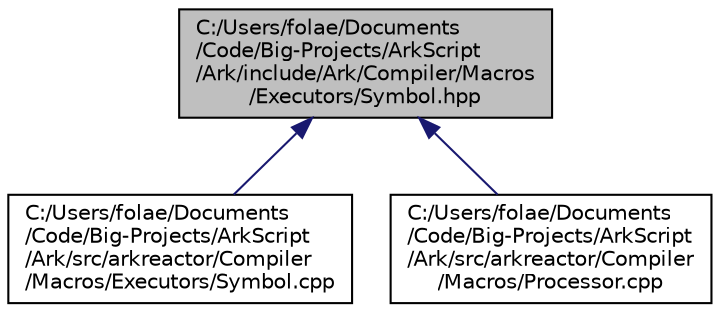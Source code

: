 digraph "C:/Users/folae/Documents/Code/Big-Projects/ArkScript/Ark/include/Ark/Compiler/Macros/Executors/Symbol.hpp"
{
 // INTERACTIVE_SVG=YES
 // LATEX_PDF_SIZE
  edge [fontname="Helvetica",fontsize="10",labelfontname="Helvetica",labelfontsize="10"];
  node [fontname="Helvetica",fontsize="10",shape=record];
  Node1 [label="C:/Users/folae/Documents\l/Code/Big-Projects/ArkScript\l/Ark/include/Ark/Compiler/Macros\l/Executors/Symbol.hpp",height=0.2,width=0.4,color="black", fillcolor="grey75", style="filled", fontcolor="black",tooltip="Executor for Symbol Macros."];
  Node1 -> Node2 [dir="back",color="midnightblue",fontsize="10",style="solid",fontname="Helvetica"];
  Node2 [label="C:/Users/folae/Documents\l/Code/Big-Projects/ArkScript\l/Ark/src/arkreactor/Compiler\l/Macros/Executors/Symbol.cpp",height=0.2,width=0.4,color="black", fillcolor="white", style="filled",URL="$d8/d0b/Symbol_8cpp.html",tooltip=" "];
  Node1 -> Node3 [dir="back",color="midnightblue",fontsize="10",style="solid",fontname="Helvetica"];
  Node3 [label="C:/Users/folae/Documents\l/Code/Big-Projects/ArkScript\l/Ark/src/arkreactor/Compiler\l/Macros/Processor.cpp",height=0.2,width=0.4,color="black", fillcolor="white", style="filled",URL="$d6/d69/Processor_8cpp.html",tooltip=" "];
}
